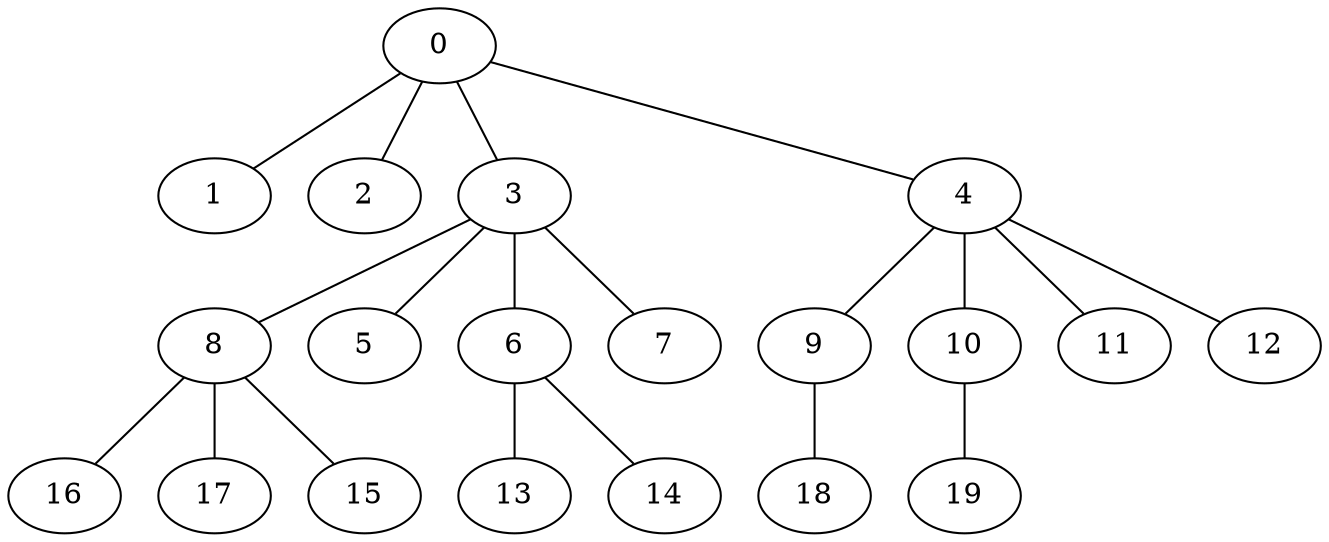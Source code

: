 
graph graphname {
    0 -- 1
0 -- 2
0 -- 3
0 -- 4
3 -- 8
3 -- 5
3 -- 6
3 -- 7
4 -- 9
4 -- 10
4 -- 11
4 -- 12
6 -- 13
6 -- 14
8 -- 16
8 -- 17
8 -- 15
9 -- 18
10 -- 19

}
